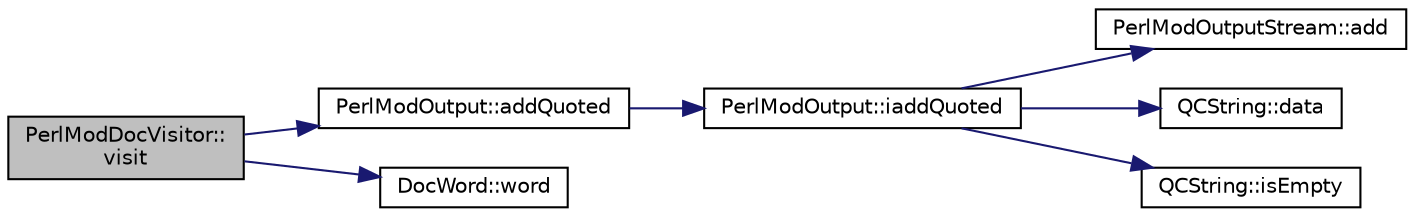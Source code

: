 digraph "PerlModDocVisitor::visit"
{
 // LATEX_PDF_SIZE
  edge [fontname="Helvetica",fontsize="10",labelfontname="Helvetica",labelfontsize="10"];
  node [fontname="Helvetica",fontsize="10",shape=record];
  rankdir="LR";
  Node1 [label="PerlModDocVisitor::\lvisit",height=0.2,width=0.4,color="black", fillcolor="grey75", style="filled", fontcolor="black",tooltip=" "];
  Node1 -> Node2 [color="midnightblue",fontsize="10",style="solid"];
  Node2 [label="PerlModOutput::addQuoted",height=0.2,width=0.4,color="black", fillcolor="white", style="filled",URL="$classPerlModOutput.html#ac0736110064c7f7a2a4076cb4616857c",tooltip=" "];
  Node2 -> Node3 [color="midnightblue",fontsize="10",style="solid"];
  Node3 [label="PerlModOutput::iaddQuoted",height=0.2,width=0.4,color="black", fillcolor="white", style="filled",URL="$classPerlModOutput.html#ad81bb3ba85d992b1571d9f4b54068fb2",tooltip=" "];
  Node3 -> Node4 [color="midnightblue",fontsize="10",style="solid"];
  Node4 [label="PerlModOutputStream::add",height=0.2,width=0.4,color="black", fillcolor="white", style="filled",URL="$classPerlModOutputStream.html#a6970acf3298a0e408427b54d1b876cd5",tooltip=" "];
  Node3 -> Node5 [color="midnightblue",fontsize="10",style="solid"];
  Node5 [label="QCString::data",height=0.2,width=0.4,color="black", fillcolor="white", style="filled",URL="$classQCString.html#ac3aa3ac1a1c36d3305eba22a2eb0d098",tooltip=" "];
  Node3 -> Node6 [color="midnightblue",fontsize="10",style="solid"];
  Node6 [label="QCString::isEmpty",height=0.2,width=0.4,color="black", fillcolor="white", style="filled",URL="$classQCString.html#a621c4090d69ad7d05ef8e5234376c3d8",tooltip=" "];
  Node1 -> Node7 [color="midnightblue",fontsize="10",style="solid"];
  Node7 [label="DocWord::word",height=0.2,width=0.4,color="black", fillcolor="white", style="filled",URL="$classDocWord.html#af9ecbc2daa4fb051a07c510ab0a7d461",tooltip=" "];
}
